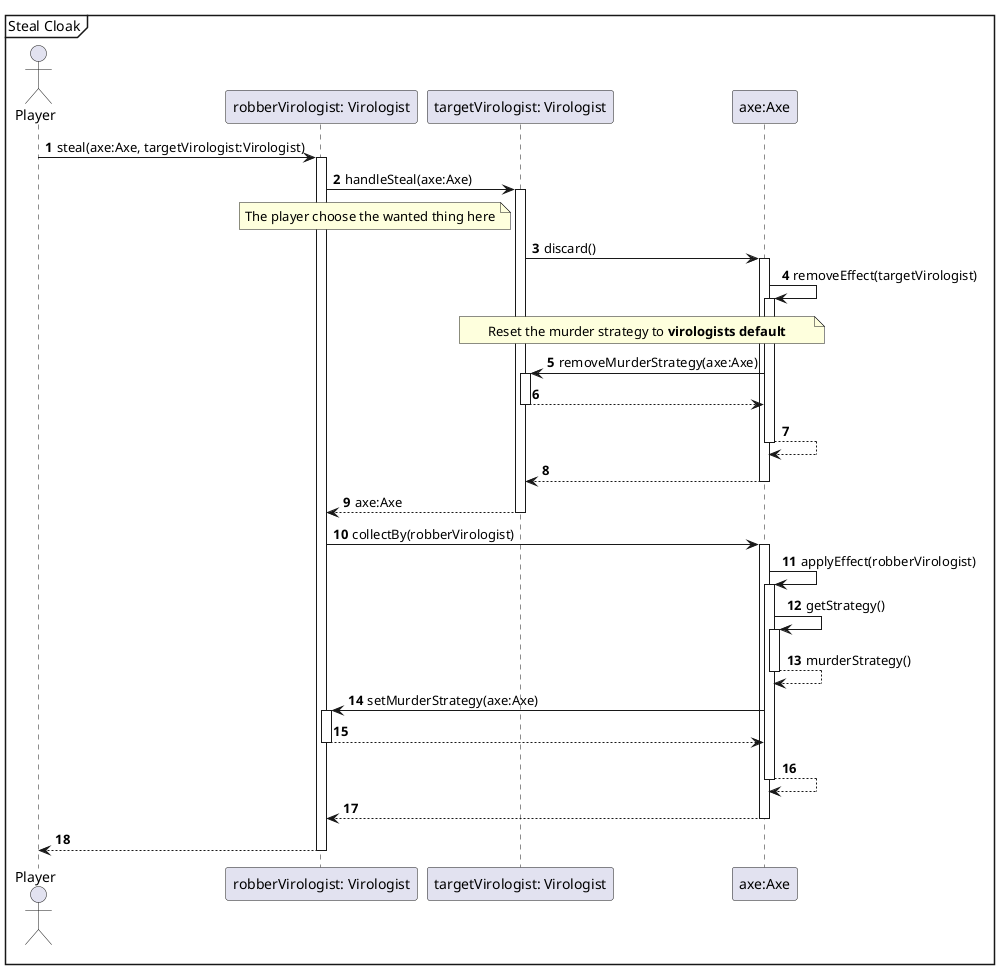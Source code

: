 @startuml
'https://plantuml.com/sequence-diagram
autonumber

mainframe Steal Cloak

actor Player

Player -> "robberVirologist: Virologist"++: steal(axe:Axe, targetVirologist:Virologist)

"robberVirologist: Virologist" ->  "targetVirologist: Virologist"++: handleSteal(axe:Axe)


        note left  "targetVirologist: Virologist"
            The player choose the wanted thing here
        end note

         "targetVirologist: Virologist"->"axe:Axe"++:discard()
                   "axe:Axe" -> "axe:Axe"++ : removeEffect(targetVirologist)
                    note over  "targetVirologist: Virologist", "axe:Axe"
                    Reset the murder strategy to **virologists default**
                     end note

                    "axe:Axe" ->  "targetVirologist: Virologist"++: removeMurderStrategy(axe:Axe)
                    "targetVirologist: Virologist" --> "axe:Axe"--

                    "axe:Axe"-->  "axe:Axe"--

                    "axe:Axe"--> "targetVirologist: Virologist"--

     "targetVirologist: Virologist" -->"robberVirologist: Virologist"--: axe:Axe
  "robberVirologist: Virologist" -> "axe:Axe": collectBy(robberVirologist)
    Activate "axe:Axe"

     "axe:Axe" -> "axe:Axe"++ : applyEffect(robberVirologist)

       "axe:Axe" -> "axe:Axe"++ : getStrategy()
       "axe:Axe" --> "axe:Axe"-- : murderStrategy()

       "axe:Axe" -> "robberVirologist: Virologist"++: setMurderStrategy(axe:Axe)
       "robberVirologist: Virologist" --> "axe:Axe"--

       "axe:Axe" --> "axe:Axe"--

    "axe:Axe" --> "robberVirologist: Virologist":
    Deactivate "axe:Axe"


"robberVirologist: Virologist" --> Player --
@enduml